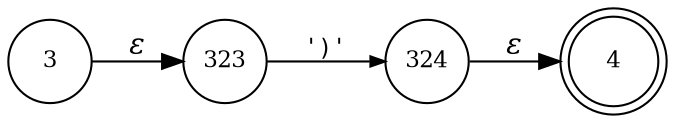 digraph ATN {
rankdir=LR;
s4[fontsize=11, label="4", shape=doublecircle, fixedsize=true, width=.6];
s3[fontsize=11,label="3", shape=circle, fixedsize=true, width=.55, peripheries=1];
s323[fontsize=11,label="323", shape=circle, fixedsize=true, width=.55, peripheries=1];
s324[fontsize=11,label="324", shape=circle, fixedsize=true, width=.55, peripheries=1];
s3 -> s323 [fontname="Times-Italic", label="&epsilon;"];
s323 -> s324 [fontsize=11, fontname="Courier", arrowsize=.7, label = "')'", arrowhead = normal];
s324 -> s4 [fontname="Times-Italic", label="&epsilon;"];
}